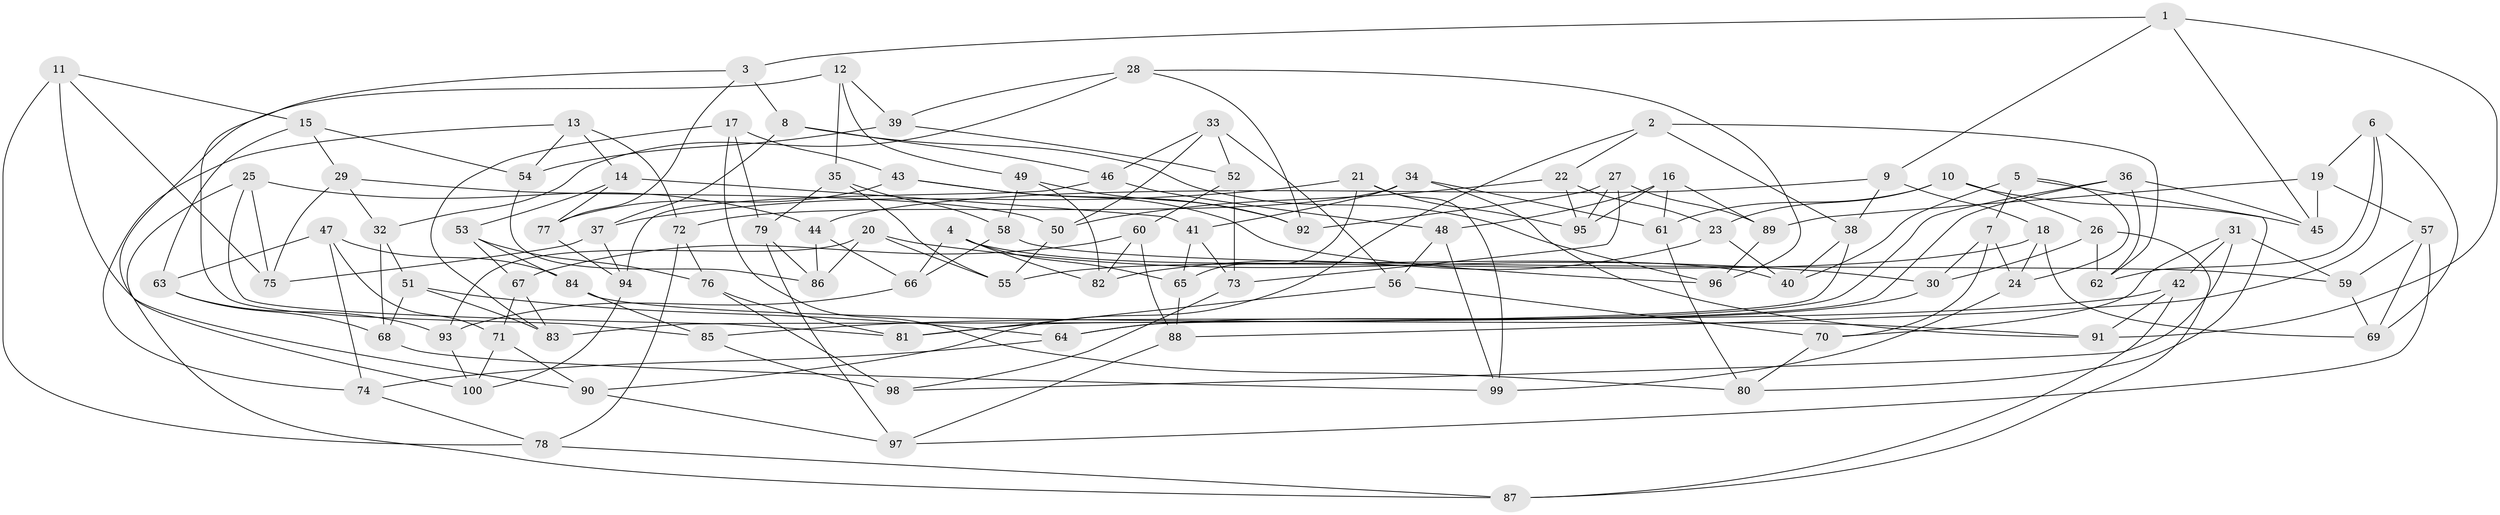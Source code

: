 // coarse degree distribution, {9: 0.1, 4: 0.52, 7: 0.06, 8: 0.08, 3: 0.14, 5: 0.04, 10: 0.02, 6: 0.02, 11: 0.02}
// Generated by graph-tools (version 1.1) at 2025/53/03/04/25 22:53:30]
// undirected, 100 vertices, 200 edges
graph export_dot {
  node [color=gray90,style=filled];
  1;
  2;
  3;
  4;
  5;
  6;
  7;
  8;
  9;
  10;
  11;
  12;
  13;
  14;
  15;
  16;
  17;
  18;
  19;
  20;
  21;
  22;
  23;
  24;
  25;
  26;
  27;
  28;
  29;
  30;
  31;
  32;
  33;
  34;
  35;
  36;
  37;
  38;
  39;
  40;
  41;
  42;
  43;
  44;
  45;
  46;
  47;
  48;
  49;
  50;
  51;
  52;
  53;
  54;
  55;
  56;
  57;
  58;
  59;
  60;
  61;
  62;
  63;
  64;
  65;
  66;
  67;
  68;
  69;
  70;
  71;
  72;
  73;
  74;
  75;
  76;
  77;
  78;
  79;
  80;
  81;
  82;
  83;
  84;
  85;
  86;
  87;
  88;
  89;
  90;
  91;
  92;
  93;
  94;
  95;
  96;
  97;
  98;
  99;
  100;
  1 -- 45;
  1 -- 3;
  1 -- 9;
  1 -- 91;
  2 -- 90;
  2 -- 62;
  2 -- 38;
  2 -- 22;
  3 -- 85;
  3 -- 77;
  3 -- 8;
  4 -- 65;
  4 -- 40;
  4 -- 66;
  4 -- 82;
  5 -- 7;
  5 -- 40;
  5 -- 80;
  5 -- 24;
  6 -- 88;
  6 -- 69;
  6 -- 62;
  6 -- 19;
  7 -- 24;
  7 -- 30;
  7 -- 70;
  8 -- 37;
  8 -- 46;
  8 -- 96;
  9 -- 18;
  9 -- 38;
  9 -- 44;
  10 -- 61;
  10 -- 45;
  10 -- 26;
  10 -- 23;
  11 -- 78;
  11 -- 75;
  11 -- 15;
  11 -- 90;
  12 -- 35;
  12 -- 100;
  12 -- 49;
  12 -- 39;
  13 -- 14;
  13 -- 74;
  13 -- 72;
  13 -- 54;
  14 -- 77;
  14 -- 41;
  14 -- 53;
  15 -- 63;
  15 -- 29;
  15 -- 54;
  16 -- 89;
  16 -- 95;
  16 -- 48;
  16 -- 61;
  17 -- 83;
  17 -- 80;
  17 -- 43;
  17 -- 79;
  18 -- 55;
  18 -- 24;
  18 -- 69;
  19 -- 89;
  19 -- 45;
  19 -- 57;
  20 -- 55;
  20 -- 30;
  20 -- 93;
  20 -- 86;
  21 -- 37;
  21 -- 65;
  21 -- 99;
  21 -- 95;
  22 -- 50;
  22 -- 23;
  22 -- 95;
  23 -- 82;
  23 -- 40;
  24 -- 99;
  25 -- 81;
  25 -- 75;
  25 -- 44;
  25 -- 87;
  26 -- 30;
  26 -- 87;
  26 -- 62;
  27 -- 89;
  27 -- 73;
  27 -- 95;
  27 -- 92;
  28 -- 32;
  28 -- 92;
  28 -- 96;
  28 -- 39;
  29 -- 50;
  29 -- 75;
  29 -- 32;
  30 -- 64;
  31 -- 59;
  31 -- 42;
  31 -- 98;
  31 -- 70;
  32 -- 68;
  32 -- 51;
  33 -- 50;
  33 -- 56;
  33 -- 52;
  33 -- 46;
  34 -- 91;
  34 -- 41;
  34 -- 72;
  34 -- 61;
  35 -- 55;
  35 -- 58;
  35 -- 79;
  36 -- 62;
  36 -- 81;
  36 -- 45;
  36 -- 64;
  37 -- 75;
  37 -- 94;
  38 -- 83;
  38 -- 40;
  39 -- 54;
  39 -- 52;
  41 -- 65;
  41 -- 73;
  42 -- 85;
  42 -- 87;
  42 -- 91;
  43 -- 92;
  43 -- 96;
  43 -- 77;
  44 -- 66;
  44 -- 86;
  46 -- 94;
  46 -- 48;
  47 -- 63;
  47 -- 71;
  47 -- 84;
  47 -- 74;
  48 -- 56;
  48 -- 99;
  49 -- 82;
  49 -- 58;
  49 -- 92;
  50 -- 55;
  51 -- 83;
  51 -- 64;
  51 -- 68;
  52 -- 60;
  52 -- 73;
  53 -- 76;
  53 -- 67;
  53 -- 84;
  54 -- 86;
  56 -- 70;
  56 -- 81;
  57 -- 69;
  57 -- 97;
  57 -- 59;
  58 -- 66;
  58 -- 59;
  59 -- 69;
  60 -- 67;
  60 -- 82;
  60 -- 88;
  61 -- 80;
  63 -- 68;
  63 -- 93;
  64 -- 74;
  65 -- 88;
  66 -- 93;
  67 -- 83;
  67 -- 71;
  68 -- 99;
  70 -- 80;
  71 -- 90;
  71 -- 100;
  72 -- 78;
  72 -- 76;
  73 -- 98;
  74 -- 78;
  76 -- 98;
  76 -- 81;
  77 -- 94;
  78 -- 87;
  79 -- 86;
  79 -- 97;
  84 -- 85;
  84 -- 91;
  85 -- 98;
  88 -- 97;
  89 -- 96;
  90 -- 97;
  93 -- 100;
  94 -- 100;
}
